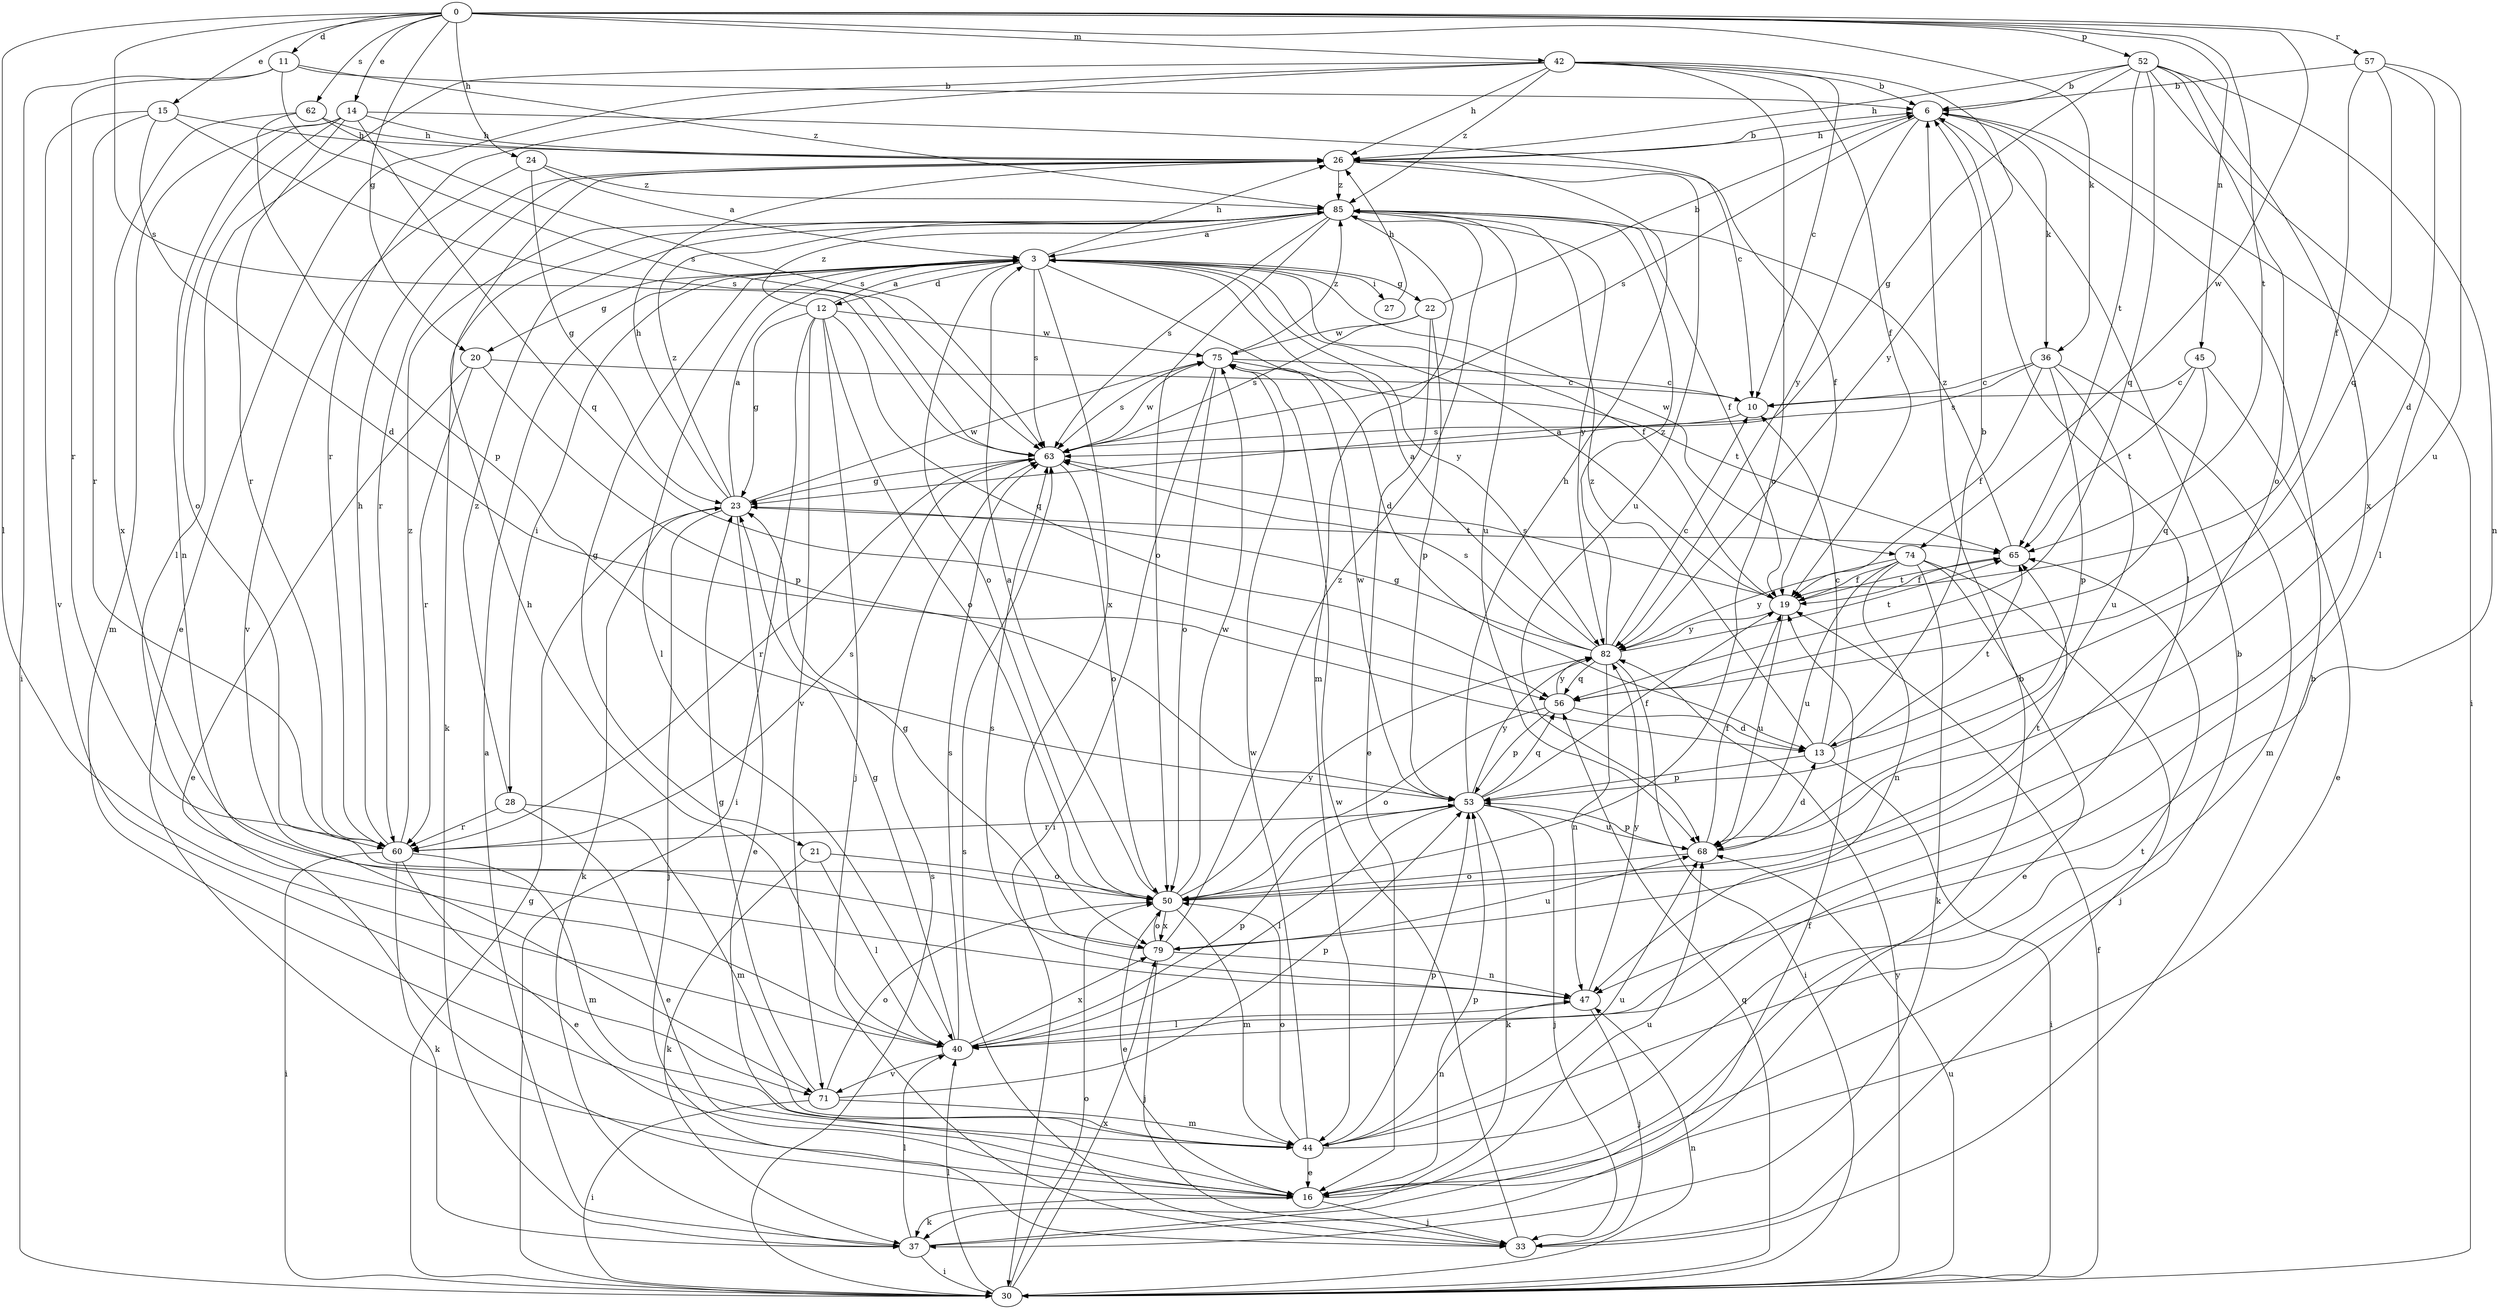 strict digraph  {
0;
3;
6;
10;
11;
12;
13;
14;
15;
16;
19;
20;
21;
22;
23;
24;
26;
27;
28;
30;
33;
36;
37;
40;
42;
44;
45;
47;
50;
52;
53;
56;
57;
60;
62;
63;
65;
68;
71;
74;
75;
79;
82;
85;
0 -> 11  [label=d];
0 -> 14  [label=e];
0 -> 15  [label=e];
0 -> 20  [label=g];
0 -> 24  [label=h];
0 -> 36  [label=k];
0 -> 40  [label=l];
0 -> 42  [label=m];
0 -> 45  [label=n];
0 -> 52  [label=p];
0 -> 57  [label=r];
0 -> 62  [label=s];
0 -> 63  [label=s];
0 -> 65  [label=t];
0 -> 74  [label=w];
3 -> 12  [label=d];
3 -> 13  [label=d];
3 -> 19  [label=f];
3 -> 20  [label=g];
3 -> 21  [label=g];
3 -> 22  [label=g];
3 -> 26  [label=h];
3 -> 27  [label=i];
3 -> 28  [label=i];
3 -> 40  [label=l];
3 -> 50  [label=o];
3 -> 63  [label=s];
3 -> 74  [label=w];
3 -> 79  [label=x];
3 -> 82  [label=y];
6 -> 26  [label=h];
6 -> 30  [label=i];
6 -> 36  [label=k];
6 -> 40  [label=l];
6 -> 63  [label=s];
6 -> 82  [label=y];
10 -> 63  [label=s];
11 -> 6  [label=b];
11 -> 30  [label=i];
11 -> 60  [label=r];
11 -> 63  [label=s];
11 -> 85  [label=z];
12 -> 3  [label=a];
12 -> 23  [label=g];
12 -> 30  [label=i];
12 -> 33  [label=j];
12 -> 50  [label=o];
12 -> 56  [label=q];
12 -> 71  [label=v];
12 -> 75  [label=w];
12 -> 85  [label=z];
13 -> 6  [label=b];
13 -> 10  [label=c];
13 -> 30  [label=i];
13 -> 53  [label=p];
13 -> 65  [label=t];
13 -> 85  [label=z];
14 -> 10  [label=c];
14 -> 26  [label=h];
14 -> 44  [label=m];
14 -> 47  [label=n];
14 -> 50  [label=o];
14 -> 56  [label=q];
14 -> 60  [label=r];
15 -> 13  [label=d];
15 -> 26  [label=h];
15 -> 60  [label=r];
15 -> 63  [label=s];
15 -> 71  [label=v];
16 -> 6  [label=b];
16 -> 33  [label=j];
16 -> 37  [label=k];
16 -> 53  [label=p];
16 -> 68  [label=u];
19 -> 3  [label=a];
19 -> 63  [label=s];
19 -> 65  [label=t];
19 -> 68  [label=u];
19 -> 82  [label=y];
20 -> 10  [label=c];
20 -> 16  [label=e];
20 -> 53  [label=p];
20 -> 60  [label=r];
21 -> 37  [label=k];
21 -> 40  [label=l];
21 -> 50  [label=o];
22 -> 6  [label=b];
22 -> 16  [label=e];
22 -> 53  [label=p];
22 -> 63  [label=s];
22 -> 75  [label=w];
23 -> 3  [label=a];
23 -> 16  [label=e];
23 -> 26  [label=h];
23 -> 33  [label=j];
23 -> 37  [label=k];
23 -> 65  [label=t];
23 -> 75  [label=w];
23 -> 85  [label=z];
24 -> 3  [label=a];
24 -> 23  [label=g];
24 -> 71  [label=v];
24 -> 85  [label=z];
26 -> 6  [label=b];
26 -> 19  [label=f];
26 -> 60  [label=r];
26 -> 68  [label=u];
26 -> 85  [label=z];
27 -> 26  [label=h];
28 -> 16  [label=e];
28 -> 44  [label=m];
28 -> 60  [label=r];
28 -> 85  [label=z];
30 -> 19  [label=f];
30 -> 23  [label=g];
30 -> 40  [label=l];
30 -> 47  [label=n];
30 -> 50  [label=o];
30 -> 56  [label=q];
30 -> 63  [label=s];
30 -> 68  [label=u];
30 -> 79  [label=x];
30 -> 82  [label=y];
33 -> 6  [label=b];
33 -> 63  [label=s];
33 -> 75  [label=w];
36 -> 10  [label=c];
36 -> 19  [label=f];
36 -> 44  [label=m];
36 -> 53  [label=p];
36 -> 63  [label=s];
36 -> 68  [label=u];
37 -> 3  [label=a];
37 -> 6  [label=b];
37 -> 19  [label=f];
37 -> 30  [label=i];
37 -> 40  [label=l];
40 -> 23  [label=g];
40 -> 26  [label=h];
40 -> 53  [label=p];
40 -> 63  [label=s];
40 -> 71  [label=v];
40 -> 79  [label=x];
42 -> 6  [label=b];
42 -> 10  [label=c];
42 -> 16  [label=e];
42 -> 19  [label=f];
42 -> 26  [label=h];
42 -> 40  [label=l];
42 -> 50  [label=o];
42 -> 60  [label=r];
42 -> 82  [label=y];
42 -> 85  [label=z];
44 -> 16  [label=e];
44 -> 47  [label=n];
44 -> 50  [label=o];
44 -> 53  [label=p];
44 -> 65  [label=t];
44 -> 68  [label=u];
44 -> 75  [label=w];
45 -> 10  [label=c];
45 -> 16  [label=e];
45 -> 56  [label=q];
45 -> 65  [label=t];
47 -> 33  [label=j];
47 -> 40  [label=l];
47 -> 63  [label=s];
47 -> 82  [label=y];
50 -> 3  [label=a];
50 -> 16  [label=e];
50 -> 44  [label=m];
50 -> 65  [label=t];
50 -> 75  [label=w];
50 -> 79  [label=x];
50 -> 82  [label=y];
52 -> 6  [label=b];
52 -> 23  [label=g];
52 -> 26  [label=h];
52 -> 40  [label=l];
52 -> 47  [label=n];
52 -> 50  [label=o];
52 -> 56  [label=q];
52 -> 65  [label=t];
52 -> 79  [label=x];
53 -> 19  [label=f];
53 -> 26  [label=h];
53 -> 33  [label=j];
53 -> 37  [label=k];
53 -> 40  [label=l];
53 -> 56  [label=q];
53 -> 60  [label=r];
53 -> 68  [label=u];
53 -> 75  [label=w];
53 -> 82  [label=y];
56 -> 13  [label=d];
56 -> 50  [label=o];
56 -> 53  [label=p];
56 -> 82  [label=y];
57 -> 6  [label=b];
57 -> 13  [label=d];
57 -> 19  [label=f];
57 -> 56  [label=q];
57 -> 68  [label=u];
60 -> 16  [label=e];
60 -> 26  [label=h];
60 -> 30  [label=i];
60 -> 37  [label=k];
60 -> 44  [label=m];
60 -> 63  [label=s];
60 -> 85  [label=z];
62 -> 26  [label=h];
62 -> 53  [label=p];
62 -> 63  [label=s];
62 -> 79  [label=x];
63 -> 23  [label=g];
63 -> 50  [label=o];
63 -> 60  [label=r];
63 -> 75  [label=w];
65 -> 19  [label=f];
65 -> 85  [label=z];
68 -> 13  [label=d];
68 -> 19  [label=f];
68 -> 50  [label=o];
68 -> 53  [label=p];
71 -> 23  [label=g];
71 -> 30  [label=i];
71 -> 44  [label=m];
71 -> 50  [label=o];
71 -> 53  [label=p];
74 -> 16  [label=e];
74 -> 19  [label=f];
74 -> 33  [label=j];
74 -> 37  [label=k];
74 -> 47  [label=n];
74 -> 68  [label=u];
74 -> 82  [label=y];
75 -> 10  [label=c];
75 -> 30  [label=i];
75 -> 50  [label=o];
75 -> 63  [label=s];
75 -> 65  [label=t];
75 -> 85  [label=z];
79 -> 23  [label=g];
79 -> 33  [label=j];
79 -> 47  [label=n];
79 -> 50  [label=o];
79 -> 68  [label=u];
79 -> 85  [label=z];
82 -> 3  [label=a];
82 -> 10  [label=c];
82 -> 23  [label=g];
82 -> 30  [label=i];
82 -> 47  [label=n];
82 -> 56  [label=q];
82 -> 63  [label=s];
82 -> 65  [label=t];
82 -> 85  [label=z];
85 -> 3  [label=a];
85 -> 19  [label=f];
85 -> 37  [label=k];
85 -> 44  [label=m];
85 -> 50  [label=o];
85 -> 63  [label=s];
85 -> 68  [label=u];
85 -> 82  [label=y];
}
